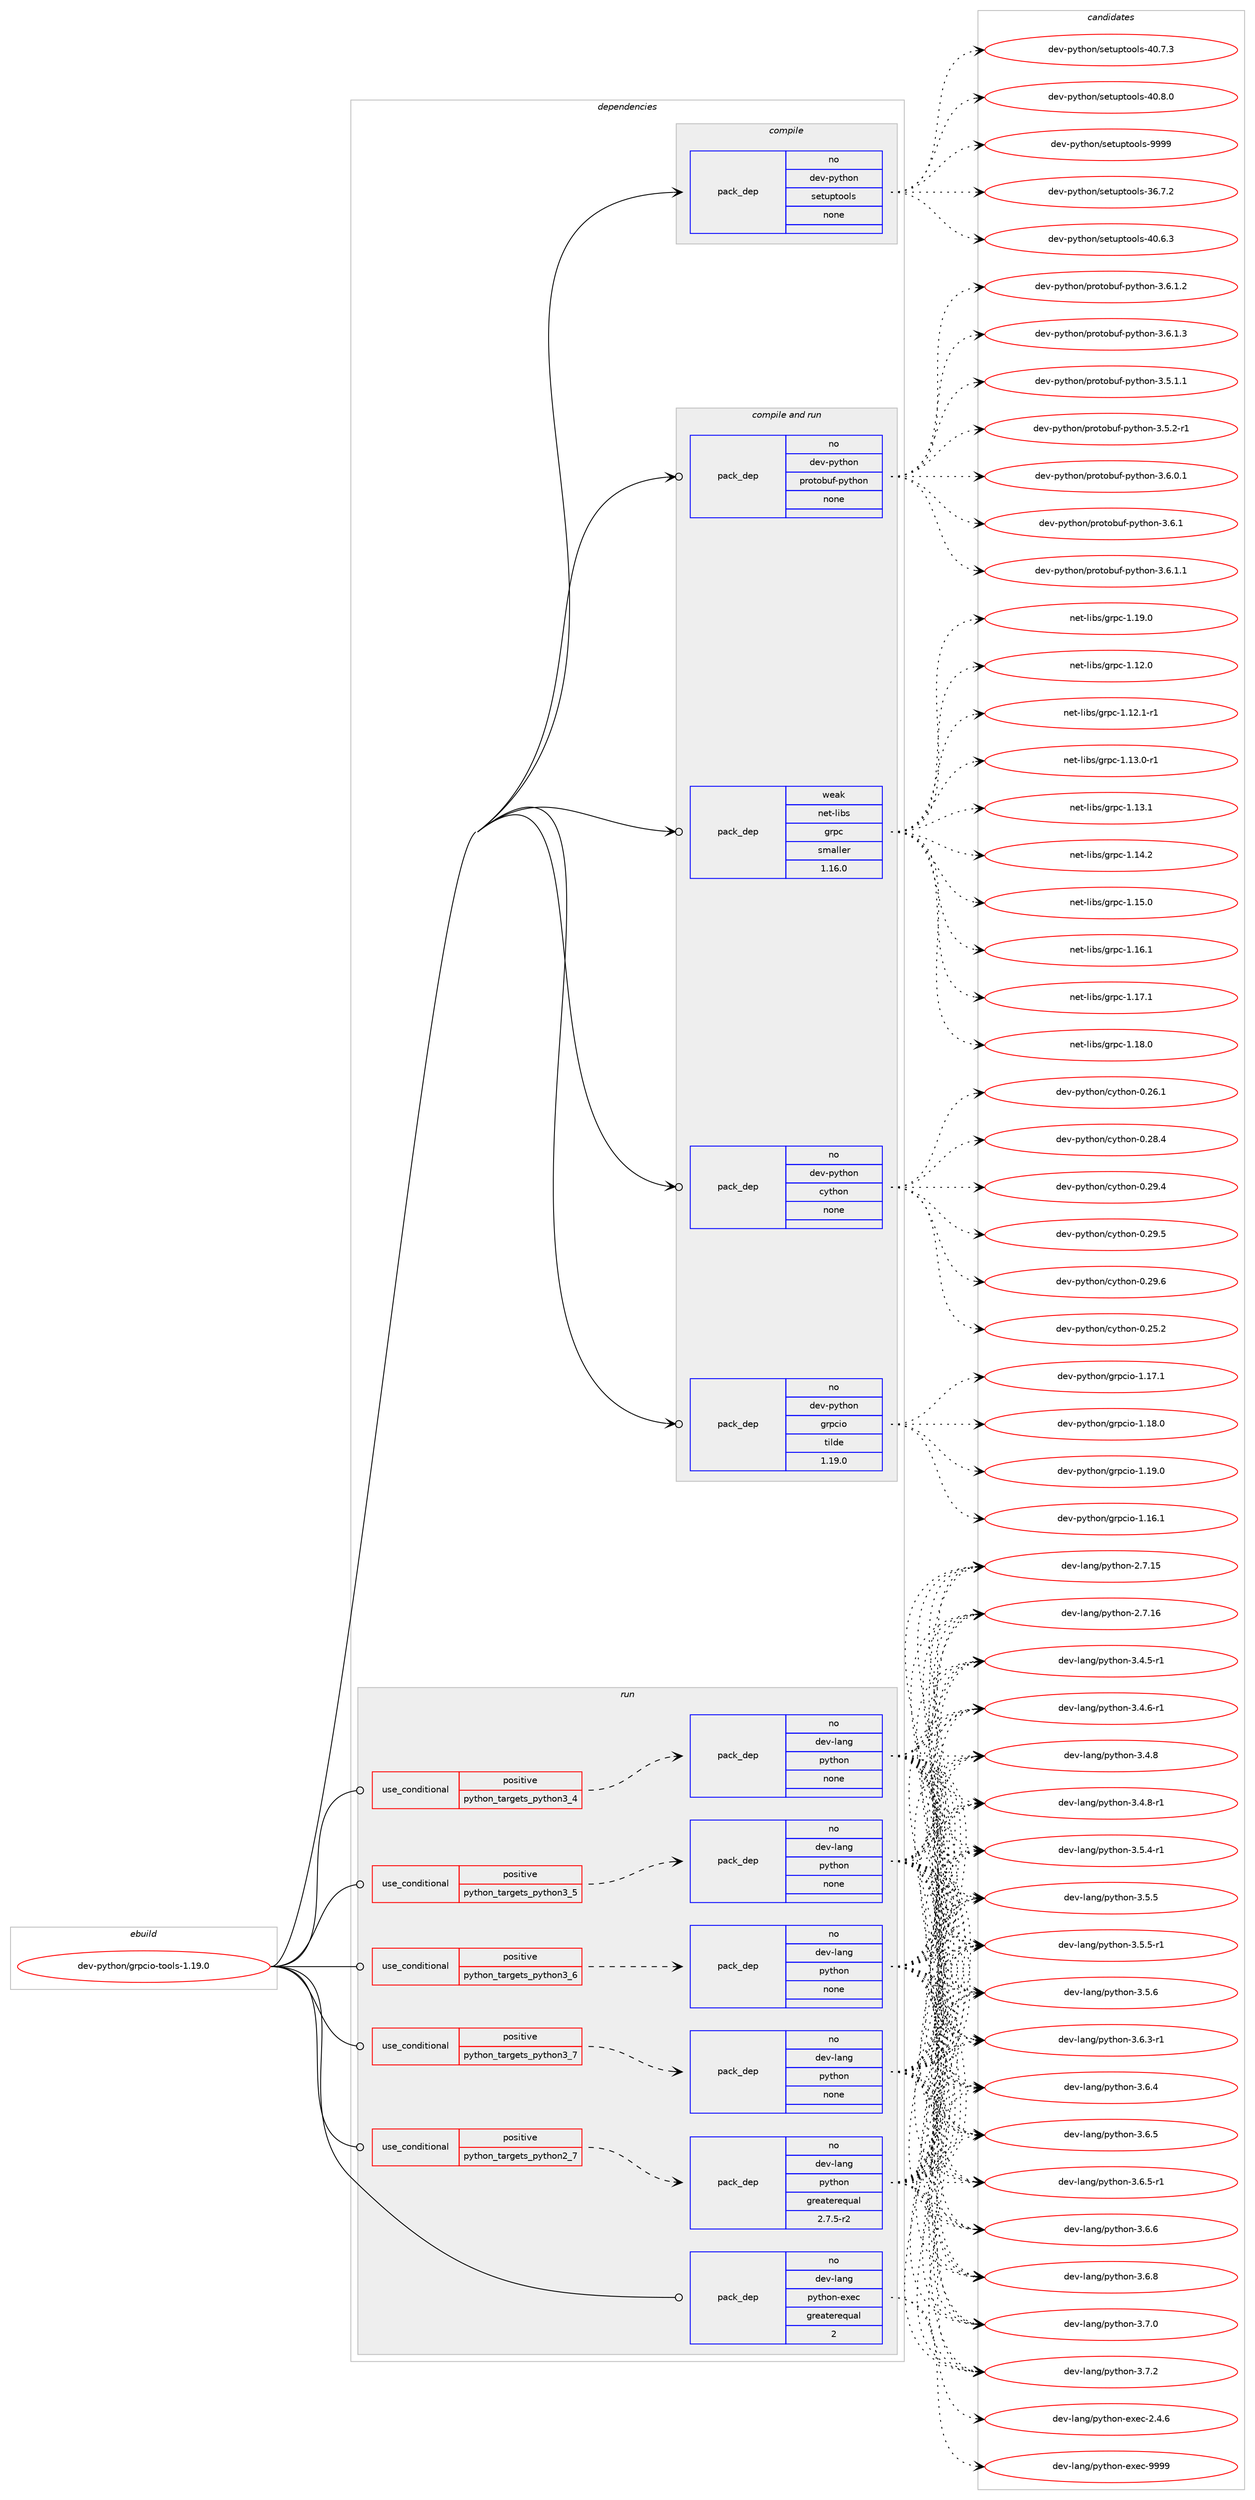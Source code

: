 digraph prolog {

# *************
# Graph options
# *************

newrank=true;
concentrate=true;
compound=true;
graph [rankdir=LR,fontname=Helvetica,fontsize=10,ranksep=1.5];#, ranksep=2.5, nodesep=0.2];
edge  [arrowhead=vee];
node  [fontname=Helvetica,fontsize=10];

# **********
# The ebuild
# **********

subgraph cluster_leftcol {
color=gray;
rank=same;
label=<<i>ebuild</i>>;
id [label="dev-python/grpcio-tools-1.19.0", color=red, width=4, href="../dev-python/grpcio-tools-1.19.0.svg"];
}

# ****************
# The dependencies
# ****************

subgraph cluster_midcol {
color=gray;
label=<<i>dependencies</i>>;
subgraph cluster_compile {
fillcolor="#eeeeee";
style=filled;
label=<<i>compile</i>>;
subgraph pack1013698 {
dependency1412176 [label=<<TABLE BORDER="0" CELLBORDER="1" CELLSPACING="0" CELLPADDING="4" WIDTH="220"><TR><TD ROWSPAN="6" CELLPADDING="30">pack_dep</TD></TR><TR><TD WIDTH="110">no</TD></TR><TR><TD>dev-python</TD></TR><TR><TD>setuptools</TD></TR><TR><TD>none</TD></TR><TR><TD></TD></TR></TABLE>>, shape=none, color=blue];
}
id:e -> dependency1412176:w [weight=20,style="solid",arrowhead="vee"];
}
subgraph cluster_compileandrun {
fillcolor="#eeeeee";
style=filled;
label=<<i>compile and run</i>>;
subgraph pack1013699 {
dependency1412177 [label=<<TABLE BORDER="0" CELLBORDER="1" CELLSPACING="0" CELLPADDING="4" WIDTH="220"><TR><TD ROWSPAN="6" CELLPADDING="30">pack_dep</TD></TR><TR><TD WIDTH="110">no</TD></TR><TR><TD>dev-python</TD></TR><TR><TD>cython</TD></TR><TR><TD>none</TD></TR><TR><TD></TD></TR></TABLE>>, shape=none, color=blue];
}
id:e -> dependency1412177:w [weight=20,style="solid",arrowhead="odotvee"];
subgraph pack1013700 {
dependency1412178 [label=<<TABLE BORDER="0" CELLBORDER="1" CELLSPACING="0" CELLPADDING="4" WIDTH="220"><TR><TD ROWSPAN="6" CELLPADDING="30">pack_dep</TD></TR><TR><TD WIDTH="110">no</TD></TR><TR><TD>dev-python</TD></TR><TR><TD>grpcio</TD></TR><TR><TD>tilde</TD></TR><TR><TD>1.19.0</TD></TR></TABLE>>, shape=none, color=blue];
}
id:e -> dependency1412178:w [weight=20,style="solid",arrowhead="odotvee"];
subgraph pack1013701 {
dependency1412179 [label=<<TABLE BORDER="0" CELLBORDER="1" CELLSPACING="0" CELLPADDING="4" WIDTH="220"><TR><TD ROWSPAN="6" CELLPADDING="30">pack_dep</TD></TR><TR><TD WIDTH="110">no</TD></TR><TR><TD>dev-python</TD></TR><TR><TD>protobuf-python</TD></TR><TR><TD>none</TD></TR><TR><TD></TD></TR></TABLE>>, shape=none, color=blue];
}
id:e -> dependency1412179:w [weight=20,style="solid",arrowhead="odotvee"];
subgraph pack1013702 {
dependency1412180 [label=<<TABLE BORDER="0" CELLBORDER="1" CELLSPACING="0" CELLPADDING="4" WIDTH="220"><TR><TD ROWSPAN="6" CELLPADDING="30">pack_dep</TD></TR><TR><TD WIDTH="110">weak</TD></TR><TR><TD>net-libs</TD></TR><TR><TD>grpc</TD></TR><TR><TD>smaller</TD></TR><TR><TD>1.16.0</TD></TR></TABLE>>, shape=none, color=blue];
}
id:e -> dependency1412180:w [weight=20,style="solid",arrowhead="odotvee"];
}
subgraph cluster_run {
fillcolor="#eeeeee";
style=filled;
label=<<i>run</i>>;
subgraph cond375211 {
dependency1412181 [label=<<TABLE BORDER="0" CELLBORDER="1" CELLSPACING="0" CELLPADDING="4"><TR><TD ROWSPAN="3" CELLPADDING="10">use_conditional</TD></TR><TR><TD>positive</TD></TR><TR><TD>python_targets_python2_7</TD></TR></TABLE>>, shape=none, color=red];
subgraph pack1013703 {
dependency1412182 [label=<<TABLE BORDER="0" CELLBORDER="1" CELLSPACING="0" CELLPADDING="4" WIDTH="220"><TR><TD ROWSPAN="6" CELLPADDING="30">pack_dep</TD></TR><TR><TD WIDTH="110">no</TD></TR><TR><TD>dev-lang</TD></TR><TR><TD>python</TD></TR><TR><TD>greaterequal</TD></TR><TR><TD>2.7.5-r2</TD></TR></TABLE>>, shape=none, color=blue];
}
dependency1412181:e -> dependency1412182:w [weight=20,style="dashed",arrowhead="vee"];
}
id:e -> dependency1412181:w [weight=20,style="solid",arrowhead="odot"];
subgraph cond375212 {
dependency1412183 [label=<<TABLE BORDER="0" CELLBORDER="1" CELLSPACING="0" CELLPADDING="4"><TR><TD ROWSPAN="3" CELLPADDING="10">use_conditional</TD></TR><TR><TD>positive</TD></TR><TR><TD>python_targets_python3_4</TD></TR></TABLE>>, shape=none, color=red];
subgraph pack1013704 {
dependency1412184 [label=<<TABLE BORDER="0" CELLBORDER="1" CELLSPACING="0" CELLPADDING="4" WIDTH="220"><TR><TD ROWSPAN="6" CELLPADDING="30">pack_dep</TD></TR><TR><TD WIDTH="110">no</TD></TR><TR><TD>dev-lang</TD></TR><TR><TD>python</TD></TR><TR><TD>none</TD></TR><TR><TD></TD></TR></TABLE>>, shape=none, color=blue];
}
dependency1412183:e -> dependency1412184:w [weight=20,style="dashed",arrowhead="vee"];
}
id:e -> dependency1412183:w [weight=20,style="solid",arrowhead="odot"];
subgraph cond375213 {
dependency1412185 [label=<<TABLE BORDER="0" CELLBORDER="1" CELLSPACING="0" CELLPADDING="4"><TR><TD ROWSPAN="3" CELLPADDING="10">use_conditional</TD></TR><TR><TD>positive</TD></TR><TR><TD>python_targets_python3_5</TD></TR></TABLE>>, shape=none, color=red];
subgraph pack1013705 {
dependency1412186 [label=<<TABLE BORDER="0" CELLBORDER="1" CELLSPACING="0" CELLPADDING="4" WIDTH="220"><TR><TD ROWSPAN="6" CELLPADDING="30">pack_dep</TD></TR><TR><TD WIDTH="110">no</TD></TR><TR><TD>dev-lang</TD></TR><TR><TD>python</TD></TR><TR><TD>none</TD></TR><TR><TD></TD></TR></TABLE>>, shape=none, color=blue];
}
dependency1412185:e -> dependency1412186:w [weight=20,style="dashed",arrowhead="vee"];
}
id:e -> dependency1412185:w [weight=20,style="solid",arrowhead="odot"];
subgraph cond375214 {
dependency1412187 [label=<<TABLE BORDER="0" CELLBORDER="1" CELLSPACING="0" CELLPADDING="4"><TR><TD ROWSPAN="3" CELLPADDING="10">use_conditional</TD></TR><TR><TD>positive</TD></TR><TR><TD>python_targets_python3_6</TD></TR></TABLE>>, shape=none, color=red];
subgraph pack1013706 {
dependency1412188 [label=<<TABLE BORDER="0" CELLBORDER="1" CELLSPACING="0" CELLPADDING="4" WIDTH="220"><TR><TD ROWSPAN="6" CELLPADDING="30">pack_dep</TD></TR><TR><TD WIDTH="110">no</TD></TR><TR><TD>dev-lang</TD></TR><TR><TD>python</TD></TR><TR><TD>none</TD></TR><TR><TD></TD></TR></TABLE>>, shape=none, color=blue];
}
dependency1412187:e -> dependency1412188:w [weight=20,style="dashed",arrowhead="vee"];
}
id:e -> dependency1412187:w [weight=20,style="solid",arrowhead="odot"];
subgraph cond375215 {
dependency1412189 [label=<<TABLE BORDER="0" CELLBORDER="1" CELLSPACING="0" CELLPADDING="4"><TR><TD ROWSPAN="3" CELLPADDING="10">use_conditional</TD></TR><TR><TD>positive</TD></TR><TR><TD>python_targets_python3_7</TD></TR></TABLE>>, shape=none, color=red];
subgraph pack1013707 {
dependency1412190 [label=<<TABLE BORDER="0" CELLBORDER="1" CELLSPACING="0" CELLPADDING="4" WIDTH="220"><TR><TD ROWSPAN="6" CELLPADDING="30">pack_dep</TD></TR><TR><TD WIDTH="110">no</TD></TR><TR><TD>dev-lang</TD></TR><TR><TD>python</TD></TR><TR><TD>none</TD></TR><TR><TD></TD></TR></TABLE>>, shape=none, color=blue];
}
dependency1412189:e -> dependency1412190:w [weight=20,style="dashed",arrowhead="vee"];
}
id:e -> dependency1412189:w [weight=20,style="solid",arrowhead="odot"];
subgraph pack1013708 {
dependency1412191 [label=<<TABLE BORDER="0" CELLBORDER="1" CELLSPACING="0" CELLPADDING="4" WIDTH="220"><TR><TD ROWSPAN="6" CELLPADDING="30">pack_dep</TD></TR><TR><TD WIDTH="110">no</TD></TR><TR><TD>dev-lang</TD></TR><TR><TD>python-exec</TD></TR><TR><TD>greaterequal</TD></TR><TR><TD>2</TD></TR></TABLE>>, shape=none, color=blue];
}
id:e -> dependency1412191:w [weight=20,style="solid",arrowhead="odot"];
}
}

# **************
# The candidates
# **************

subgraph cluster_choices {
rank=same;
color=gray;
label=<<i>candidates</i>>;

subgraph choice1013698 {
color=black;
nodesep=1;
choice100101118451121211161041111104711510111611711211611111110811545515446554650 [label="dev-python/setuptools-36.7.2", color=red, width=4,href="../dev-python/setuptools-36.7.2.svg"];
choice100101118451121211161041111104711510111611711211611111110811545524846544651 [label="dev-python/setuptools-40.6.3", color=red, width=4,href="../dev-python/setuptools-40.6.3.svg"];
choice100101118451121211161041111104711510111611711211611111110811545524846554651 [label="dev-python/setuptools-40.7.3", color=red, width=4,href="../dev-python/setuptools-40.7.3.svg"];
choice100101118451121211161041111104711510111611711211611111110811545524846564648 [label="dev-python/setuptools-40.8.0", color=red, width=4,href="../dev-python/setuptools-40.8.0.svg"];
choice10010111845112121116104111110471151011161171121161111111081154557575757 [label="dev-python/setuptools-9999", color=red, width=4,href="../dev-python/setuptools-9999.svg"];
dependency1412176:e -> choice100101118451121211161041111104711510111611711211611111110811545515446554650:w [style=dotted,weight="100"];
dependency1412176:e -> choice100101118451121211161041111104711510111611711211611111110811545524846544651:w [style=dotted,weight="100"];
dependency1412176:e -> choice100101118451121211161041111104711510111611711211611111110811545524846554651:w [style=dotted,weight="100"];
dependency1412176:e -> choice100101118451121211161041111104711510111611711211611111110811545524846564648:w [style=dotted,weight="100"];
dependency1412176:e -> choice10010111845112121116104111110471151011161171121161111111081154557575757:w [style=dotted,weight="100"];
}
subgraph choice1013699 {
color=black;
nodesep=1;
choice10010111845112121116104111110479912111610411111045484650534650 [label="dev-python/cython-0.25.2", color=red, width=4,href="../dev-python/cython-0.25.2.svg"];
choice10010111845112121116104111110479912111610411111045484650544649 [label="dev-python/cython-0.26.1", color=red, width=4,href="../dev-python/cython-0.26.1.svg"];
choice10010111845112121116104111110479912111610411111045484650564652 [label="dev-python/cython-0.28.4", color=red, width=4,href="../dev-python/cython-0.28.4.svg"];
choice10010111845112121116104111110479912111610411111045484650574652 [label="dev-python/cython-0.29.4", color=red, width=4,href="../dev-python/cython-0.29.4.svg"];
choice10010111845112121116104111110479912111610411111045484650574653 [label="dev-python/cython-0.29.5", color=red, width=4,href="../dev-python/cython-0.29.5.svg"];
choice10010111845112121116104111110479912111610411111045484650574654 [label="dev-python/cython-0.29.6", color=red, width=4,href="../dev-python/cython-0.29.6.svg"];
dependency1412177:e -> choice10010111845112121116104111110479912111610411111045484650534650:w [style=dotted,weight="100"];
dependency1412177:e -> choice10010111845112121116104111110479912111610411111045484650544649:w [style=dotted,weight="100"];
dependency1412177:e -> choice10010111845112121116104111110479912111610411111045484650564652:w [style=dotted,weight="100"];
dependency1412177:e -> choice10010111845112121116104111110479912111610411111045484650574652:w [style=dotted,weight="100"];
dependency1412177:e -> choice10010111845112121116104111110479912111610411111045484650574653:w [style=dotted,weight="100"];
dependency1412177:e -> choice10010111845112121116104111110479912111610411111045484650574654:w [style=dotted,weight="100"];
}
subgraph choice1013700 {
color=black;
nodesep=1;
choice10010111845112121116104111110471031141129910511145494649544649 [label="dev-python/grpcio-1.16.1", color=red, width=4,href="../dev-python/grpcio-1.16.1.svg"];
choice10010111845112121116104111110471031141129910511145494649554649 [label="dev-python/grpcio-1.17.1", color=red, width=4,href="../dev-python/grpcio-1.17.1.svg"];
choice10010111845112121116104111110471031141129910511145494649564648 [label="dev-python/grpcio-1.18.0", color=red, width=4,href="../dev-python/grpcio-1.18.0.svg"];
choice10010111845112121116104111110471031141129910511145494649574648 [label="dev-python/grpcio-1.19.0", color=red, width=4,href="../dev-python/grpcio-1.19.0.svg"];
dependency1412178:e -> choice10010111845112121116104111110471031141129910511145494649544649:w [style=dotted,weight="100"];
dependency1412178:e -> choice10010111845112121116104111110471031141129910511145494649554649:w [style=dotted,weight="100"];
dependency1412178:e -> choice10010111845112121116104111110471031141129910511145494649564648:w [style=dotted,weight="100"];
dependency1412178:e -> choice10010111845112121116104111110471031141129910511145494649574648:w [style=dotted,weight="100"];
}
subgraph choice1013701 {
color=black;
nodesep=1;
choice100101118451121211161041111104711211411111611198117102451121211161041111104551465346494649 [label="dev-python/protobuf-python-3.5.1.1", color=red, width=4,href="../dev-python/protobuf-python-3.5.1.1.svg"];
choice100101118451121211161041111104711211411111611198117102451121211161041111104551465346504511449 [label="dev-python/protobuf-python-3.5.2-r1", color=red, width=4,href="../dev-python/protobuf-python-3.5.2-r1.svg"];
choice100101118451121211161041111104711211411111611198117102451121211161041111104551465446484649 [label="dev-python/protobuf-python-3.6.0.1", color=red, width=4,href="../dev-python/protobuf-python-3.6.0.1.svg"];
choice10010111845112121116104111110471121141111161119811710245112121116104111110455146544649 [label="dev-python/protobuf-python-3.6.1", color=red, width=4,href="../dev-python/protobuf-python-3.6.1.svg"];
choice100101118451121211161041111104711211411111611198117102451121211161041111104551465446494649 [label="dev-python/protobuf-python-3.6.1.1", color=red, width=4,href="../dev-python/protobuf-python-3.6.1.1.svg"];
choice100101118451121211161041111104711211411111611198117102451121211161041111104551465446494650 [label="dev-python/protobuf-python-3.6.1.2", color=red, width=4,href="../dev-python/protobuf-python-3.6.1.2.svg"];
choice100101118451121211161041111104711211411111611198117102451121211161041111104551465446494651 [label="dev-python/protobuf-python-3.6.1.3", color=red, width=4,href="../dev-python/protobuf-python-3.6.1.3.svg"];
dependency1412179:e -> choice100101118451121211161041111104711211411111611198117102451121211161041111104551465346494649:w [style=dotted,weight="100"];
dependency1412179:e -> choice100101118451121211161041111104711211411111611198117102451121211161041111104551465346504511449:w [style=dotted,weight="100"];
dependency1412179:e -> choice100101118451121211161041111104711211411111611198117102451121211161041111104551465446484649:w [style=dotted,weight="100"];
dependency1412179:e -> choice10010111845112121116104111110471121141111161119811710245112121116104111110455146544649:w [style=dotted,weight="100"];
dependency1412179:e -> choice100101118451121211161041111104711211411111611198117102451121211161041111104551465446494649:w [style=dotted,weight="100"];
dependency1412179:e -> choice100101118451121211161041111104711211411111611198117102451121211161041111104551465446494650:w [style=dotted,weight="100"];
dependency1412179:e -> choice100101118451121211161041111104711211411111611198117102451121211161041111104551465446494651:w [style=dotted,weight="100"];
}
subgraph choice1013702 {
color=black;
nodesep=1;
choice1101011164510810598115471031141129945494649504648 [label="net-libs/grpc-1.12.0", color=red, width=4,href="../net-libs/grpc-1.12.0.svg"];
choice11010111645108105981154710311411299454946495046494511449 [label="net-libs/grpc-1.12.1-r1", color=red, width=4,href="../net-libs/grpc-1.12.1-r1.svg"];
choice11010111645108105981154710311411299454946495146484511449 [label="net-libs/grpc-1.13.0-r1", color=red, width=4,href="../net-libs/grpc-1.13.0-r1.svg"];
choice1101011164510810598115471031141129945494649514649 [label="net-libs/grpc-1.13.1", color=red, width=4,href="../net-libs/grpc-1.13.1.svg"];
choice1101011164510810598115471031141129945494649524650 [label="net-libs/grpc-1.14.2", color=red, width=4,href="../net-libs/grpc-1.14.2.svg"];
choice1101011164510810598115471031141129945494649534648 [label="net-libs/grpc-1.15.0", color=red, width=4,href="../net-libs/grpc-1.15.0.svg"];
choice1101011164510810598115471031141129945494649544649 [label="net-libs/grpc-1.16.1", color=red, width=4,href="../net-libs/grpc-1.16.1.svg"];
choice1101011164510810598115471031141129945494649554649 [label="net-libs/grpc-1.17.1", color=red, width=4,href="../net-libs/grpc-1.17.1.svg"];
choice1101011164510810598115471031141129945494649564648 [label="net-libs/grpc-1.18.0", color=red, width=4,href="../net-libs/grpc-1.18.0.svg"];
choice1101011164510810598115471031141129945494649574648 [label="net-libs/grpc-1.19.0", color=red, width=4,href="../net-libs/grpc-1.19.0.svg"];
dependency1412180:e -> choice1101011164510810598115471031141129945494649504648:w [style=dotted,weight="100"];
dependency1412180:e -> choice11010111645108105981154710311411299454946495046494511449:w [style=dotted,weight="100"];
dependency1412180:e -> choice11010111645108105981154710311411299454946495146484511449:w [style=dotted,weight="100"];
dependency1412180:e -> choice1101011164510810598115471031141129945494649514649:w [style=dotted,weight="100"];
dependency1412180:e -> choice1101011164510810598115471031141129945494649524650:w [style=dotted,weight="100"];
dependency1412180:e -> choice1101011164510810598115471031141129945494649534648:w [style=dotted,weight="100"];
dependency1412180:e -> choice1101011164510810598115471031141129945494649544649:w [style=dotted,weight="100"];
dependency1412180:e -> choice1101011164510810598115471031141129945494649554649:w [style=dotted,weight="100"];
dependency1412180:e -> choice1101011164510810598115471031141129945494649564648:w [style=dotted,weight="100"];
dependency1412180:e -> choice1101011164510810598115471031141129945494649574648:w [style=dotted,weight="100"];
}
subgraph choice1013703 {
color=black;
nodesep=1;
choice10010111845108971101034711212111610411111045504655464953 [label="dev-lang/python-2.7.15", color=red, width=4,href="../dev-lang/python-2.7.15.svg"];
choice10010111845108971101034711212111610411111045504655464954 [label="dev-lang/python-2.7.16", color=red, width=4,href="../dev-lang/python-2.7.16.svg"];
choice1001011184510897110103471121211161041111104551465246534511449 [label="dev-lang/python-3.4.5-r1", color=red, width=4,href="../dev-lang/python-3.4.5-r1.svg"];
choice1001011184510897110103471121211161041111104551465246544511449 [label="dev-lang/python-3.4.6-r1", color=red, width=4,href="../dev-lang/python-3.4.6-r1.svg"];
choice100101118451089711010347112121116104111110455146524656 [label="dev-lang/python-3.4.8", color=red, width=4,href="../dev-lang/python-3.4.8.svg"];
choice1001011184510897110103471121211161041111104551465246564511449 [label="dev-lang/python-3.4.8-r1", color=red, width=4,href="../dev-lang/python-3.4.8-r1.svg"];
choice1001011184510897110103471121211161041111104551465346524511449 [label="dev-lang/python-3.5.4-r1", color=red, width=4,href="../dev-lang/python-3.5.4-r1.svg"];
choice100101118451089711010347112121116104111110455146534653 [label="dev-lang/python-3.5.5", color=red, width=4,href="../dev-lang/python-3.5.5.svg"];
choice1001011184510897110103471121211161041111104551465346534511449 [label="dev-lang/python-3.5.5-r1", color=red, width=4,href="../dev-lang/python-3.5.5-r1.svg"];
choice100101118451089711010347112121116104111110455146534654 [label="dev-lang/python-3.5.6", color=red, width=4,href="../dev-lang/python-3.5.6.svg"];
choice1001011184510897110103471121211161041111104551465446514511449 [label="dev-lang/python-3.6.3-r1", color=red, width=4,href="../dev-lang/python-3.6.3-r1.svg"];
choice100101118451089711010347112121116104111110455146544652 [label="dev-lang/python-3.6.4", color=red, width=4,href="../dev-lang/python-3.6.4.svg"];
choice100101118451089711010347112121116104111110455146544653 [label="dev-lang/python-3.6.5", color=red, width=4,href="../dev-lang/python-3.6.5.svg"];
choice1001011184510897110103471121211161041111104551465446534511449 [label="dev-lang/python-3.6.5-r1", color=red, width=4,href="../dev-lang/python-3.6.5-r1.svg"];
choice100101118451089711010347112121116104111110455146544654 [label="dev-lang/python-3.6.6", color=red, width=4,href="../dev-lang/python-3.6.6.svg"];
choice100101118451089711010347112121116104111110455146544656 [label="dev-lang/python-3.6.8", color=red, width=4,href="../dev-lang/python-3.6.8.svg"];
choice100101118451089711010347112121116104111110455146554648 [label="dev-lang/python-3.7.0", color=red, width=4,href="../dev-lang/python-3.7.0.svg"];
choice100101118451089711010347112121116104111110455146554650 [label="dev-lang/python-3.7.2", color=red, width=4,href="../dev-lang/python-3.7.2.svg"];
dependency1412182:e -> choice10010111845108971101034711212111610411111045504655464953:w [style=dotted,weight="100"];
dependency1412182:e -> choice10010111845108971101034711212111610411111045504655464954:w [style=dotted,weight="100"];
dependency1412182:e -> choice1001011184510897110103471121211161041111104551465246534511449:w [style=dotted,weight="100"];
dependency1412182:e -> choice1001011184510897110103471121211161041111104551465246544511449:w [style=dotted,weight="100"];
dependency1412182:e -> choice100101118451089711010347112121116104111110455146524656:w [style=dotted,weight="100"];
dependency1412182:e -> choice1001011184510897110103471121211161041111104551465246564511449:w [style=dotted,weight="100"];
dependency1412182:e -> choice1001011184510897110103471121211161041111104551465346524511449:w [style=dotted,weight="100"];
dependency1412182:e -> choice100101118451089711010347112121116104111110455146534653:w [style=dotted,weight="100"];
dependency1412182:e -> choice1001011184510897110103471121211161041111104551465346534511449:w [style=dotted,weight="100"];
dependency1412182:e -> choice100101118451089711010347112121116104111110455146534654:w [style=dotted,weight="100"];
dependency1412182:e -> choice1001011184510897110103471121211161041111104551465446514511449:w [style=dotted,weight="100"];
dependency1412182:e -> choice100101118451089711010347112121116104111110455146544652:w [style=dotted,weight="100"];
dependency1412182:e -> choice100101118451089711010347112121116104111110455146544653:w [style=dotted,weight="100"];
dependency1412182:e -> choice1001011184510897110103471121211161041111104551465446534511449:w [style=dotted,weight="100"];
dependency1412182:e -> choice100101118451089711010347112121116104111110455146544654:w [style=dotted,weight="100"];
dependency1412182:e -> choice100101118451089711010347112121116104111110455146544656:w [style=dotted,weight="100"];
dependency1412182:e -> choice100101118451089711010347112121116104111110455146554648:w [style=dotted,weight="100"];
dependency1412182:e -> choice100101118451089711010347112121116104111110455146554650:w [style=dotted,weight="100"];
}
subgraph choice1013704 {
color=black;
nodesep=1;
choice10010111845108971101034711212111610411111045504655464953 [label="dev-lang/python-2.7.15", color=red, width=4,href="../dev-lang/python-2.7.15.svg"];
choice10010111845108971101034711212111610411111045504655464954 [label="dev-lang/python-2.7.16", color=red, width=4,href="../dev-lang/python-2.7.16.svg"];
choice1001011184510897110103471121211161041111104551465246534511449 [label="dev-lang/python-3.4.5-r1", color=red, width=4,href="../dev-lang/python-3.4.5-r1.svg"];
choice1001011184510897110103471121211161041111104551465246544511449 [label="dev-lang/python-3.4.6-r1", color=red, width=4,href="../dev-lang/python-3.4.6-r1.svg"];
choice100101118451089711010347112121116104111110455146524656 [label="dev-lang/python-3.4.8", color=red, width=4,href="../dev-lang/python-3.4.8.svg"];
choice1001011184510897110103471121211161041111104551465246564511449 [label="dev-lang/python-3.4.8-r1", color=red, width=4,href="../dev-lang/python-3.4.8-r1.svg"];
choice1001011184510897110103471121211161041111104551465346524511449 [label="dev-lang/python-3.5.4-r1", color=red, width=4,href="../dev-lang/python-3.5.4-r1.svg"];
choice100101118451089711010347112121116104111110455146534653 [label="dev-lang/python-3.5.5", color=red, width=4,href="../dev-lang/python-3.5.5.svg"];
choice1001011184510897110103471121211161041111104551465346534511449 [label="dev-lang/python-3.5.5-r1", color=red, width=4,href="../dev-lang/python-3.5.5-r1.svg"];
choice100101118451089711010347112121116104111110455146534654 [label="dev-lang/python-3.5.6", color=red, width=4,href="../dev-lang/python-3.5.6.svg"];
choice1001011184510897110103471121211161041111104551465446514511449 [label="dev-lang/python-3.6.3-r1", color=red, width=4,href="../dev-lang/python-3.6.3-r1.svg"];
choice100101118451089711010347112121116104111110455146544652 [label="dev-lang/python-3.6.4", color=red, width=4,href="../dev-lang/python-3.6.4.svg"];
choice100101118451089711010347112121116104111110455146544653 [label="dev-lang/python-3.6.5", color=red, width=4,href="../dev-lang/python-3.6.5.svg"];
choice1001011184510897110103471121211161041111104551465446534511449 [label="dev-lang/python-3.6.5-r1", color=red, width=4,href="../dev-lang/python-3.6.5-r1.svg"];
choice100101118451089711010347112121116104111110455146544654 [label="dev-lang/python-3.6.6", color=red, width=4,href="../dev-lang/python-3.6.6.svg"];
choice100101118451089711010347112121116104111110455146544656 [label="dev-lang/python-3.6.8", color=red, width=4,href="../dev-lang/python-3.6.8.svg"];
choice100101118451089711010347112121116104111110455146554648 [label="dev-lang/python-3.7.0", color=red, width=4,href="../dev-lang/python-3.7.0.svg"];
choice100101118451089711010347112121116104111110455146554650 [label="dev-lang/python-3.7.2", color=red, width=4,href="../dev-lang/python-3.7.2.svg"];
dependency1412184:e -> choice10010111845108971101034711212111610411111045504655464953:w [style=dotted,weight="100"];
dependency1412184:e -> choice10010111845108971101034711212111610411111045504655464954:w [style=dotted,weight="100"];
dependency1412184:e -> choice1001011184510897110103471121211161041111104551465246534511449:w [style=dotted,weight="100"];
dependency1412184:e -> choice1001011184510897110103471121211161041111104551465246544511449:w [style=dotted,weight="100"];
dependency1412184:e -> choice100101118451089711010347112121116104111110455146524656:w [style=dotted,weight="100"];
dependency1412184:e -> choice1001011184510897110103471121211161041111104551465246564511449:w [style=dotted,weight="100"];
dependency1412184:e -> choice1001011184510897110103471121211161041111104551465346524511449:w [style=dotted,weight="100"];
dependency1412184:e -> choice100101118451089711010347112121116104111110455146534653:w [style=dotted,weight="100"];
dependency1412184:e -> choice1001011184510897110103471121211161041111104551465346534511449:w [style=dotted,weight="100"];
dependency1412184:e -> choice100101118451089711010347112121116104111110455146534654:w [style=dotted,weight="100"];
dependency1412184:e -> choice1001011184510897110103471121211161041111104551465446514511449:w [style=dotted,weight="100"];
dependency1412184:e -> choice100101118451089711010347112121116104111110455146544652:w [style=dotted,weight="100"];
dependency1412184:e -> choice100101118451089711010347112121116104111110455146544653:w [style=dotted,weight="100"];
dependency1412184:e -> choice1001011184510897110103471121211161041111104551465446534511449:w [style=dotted,weight="100"];
dependency1412184:e -> choice100101118451089711010347112121116104111110455146544654:w [style=dotted,weight="100"];
dependency1412184:e -> choice100101118451089711010347112121116104111110455146544656:w [style=dotted,weight="100"];
dependency1412184:e -> choice100101118451089711010347112121116104111110455146554648:w [style=dotted,weight="100"];
dependency1412184:e -> choice100101118451089711010347112121116104111110455146554650:w [style=dotted,weight="100"];
}
subgraph choice1013705 {
color=black;
nodesep=1;
choice10010111845108971101034711212111610411111045504655464953 [label="dev-lang/python-2.7.15", color=red, width=4,href="../dev-lang/python-2.7.15.svg"];
choice10010111845108971101034711212111610411111045504655464954 [label="dev-lang/python-2.7.16", color=red, width=4,href="../dev-lang/python-2.7.16.svg"];
choice1001011184510897110103471121211161041111104551465246534511449 [label="dev-lang/python-3.4.5-r1", color=red, width=4,href="../dev-lang/python-3.4.5-r1.svg"];
choice1001011184510897110103471121211161041111104551465246544511449 [label="dev-lang/python-3.4.6-r1", color=red, width=4,href="../dev-lang/python-3.4.6-r1.svg"];
choice100101118451089711010347112121116104111110455146524656 [label="dev-lang/python-3.4.8", color=red, width=4,href="../dev-lang/python-3.4.8.svg"];
choice1001011184510897110103471121211161041111104551465246564511449 [label="dev-lang/python-3.4.8-r1", color=red, width=4,href="../dev-lang/python-3.4.8-r1.svg"];
choice1001011184510897110103471121211161041111104551465346524511449 [label="dev-lang/python-3.5.4-r1", color=red, width=4,href="../dev-lang/python-3.5.4-r1.svg"];
choice100101118451089711010347112121116104111110455146534653 [label="dev-lang/python-3.5.5", color=red, width=4,href="../dev-lang/python-3.5.5.svg"];
choice1001011184510897110103471121211161041111104551465346534511449 [label="dev-lang/python-3.5.5-r1", color=red, width=4,href="../dev-lang/python-3.5.5-r1.svg"];
choice100101118451089711010347112121116104111110455146534654 [label="dev-lang/python-3.5.6", color=red, width=4,href="../dev-lang/python-3.5.6.svg"];
choice1001011184510897110103471121211161041111104551465446514511449 [label="dev-lang/python-3.6.3-r1", color=red, width=4,href="../dev-lang/python-3.6.3-r1.svg"];
choice100101118451089711010347112121116104111110455146544652 [label="dev-lang/python-3.6.4", color=red, width=4,href="../dev-lang/python-3.6.4.svg"];
choice100101118451089711010347112121116104111110455146544653 [label="dev-lang/python-3.6.5", color=red, width=4,href="../dev-lang/python-3.6.5.svg"];
choice1001011184510897110103471121211161041111104551465446534511449 [label="dev-lang/python-3.6.5-r1", color=red, width=4,href="../dev-lang/python-3.6.5-r1.svg"];
choice100101118451089711010347112121116104111110455146544654 [label="dev-lang/python-3.6.6", color=red, width=4,href="../dev-lang/python-3.6.6.svg"];
choice100101118451089711010347112121116104111110455146544656 [label="dev-lang/python-3.6.8", color=red, width=4,href="../dev-lang/python-3.6.8.svg"];
choice100101118451089711010347112121116104111110455146554648 [label="dev-lang/python-3.7.0", color=red, width=4,href="../dev-lang/python-3.7.0.svg"];
choice100101118451089711010347112121116104111110455146554650 [label="dev-lang/python-3.7.2", color=red, width=4,href="../dev-lang/python-3.7.2.svg"];
dependency1412186:e -> choice10010111845108971101034711212111610411111045504655464953:w [style=dotted,weight="100"];
dependency1412186:e -> choice10010111845108971101034711212111610411111045504655464954:w [style=dotted,weight="100"];
dependency1412186:e -> choice1001011184510897110103471121211161041111104551465246534511449:w [style=dotted,weight="100"];
dependency1412186:e -> choice1001011184510897110103471121211161041111104551465246544511449:w [style=dotted,weight="100"];
dependency1412186:e -> choice100101118451089711010347112121116104111110455146524656:w [style=dotted,weight="100"];
dependency1412186:e -> choice1001011184510897110103471121211161041111104551465246564511449:w [style=dotted,weight="100"];
dependency1412186:e -> choice1001011184510897110103471121211161041111104551465346524511449:w [style=dotted,weight="100"];
dependency1412186:e -> choice100101118451089711010347112121116104111110455146534653:w [style=dotted,weight="100"];
dependency1412186:e -> choice1001011184510897110103471121211161041111104551465346534511449:w [style=dotted,weight="100"];
dependency1412186:e -> choice100101118451089711010347112121116104111110455146534654:w [style=dotted,weight="100"];
dependency1412186:e -> choice1001011184510897110103471121211161041111104551465446514511449:w [style=dotted,weight="100"];
dependency1412186:e -> choice100101118451089711010347112121116104111110455146544652:w [style=dotted,weight="100"];
dependency1412186:e -> choice100101118451089711010347112121116104111110455146544653:w [style=dotted,weight="100"];
dependency1412186:e -> choice1001011184510897110103471121211161041111104551465446534511449:w [style=dotted,weight="100"];
dependency1412186:e -> choice100101118451089711010347112121116104111110455146544654:w [style=dotted,weight="100"];
dependency1412186:e -> choice100101118451089711010347112121116104111110455146544656:w [style=dotted,weight="100"];
dependency1412186:e -> choice100101118451089711010347112121116104111110455146554648:w [style=dotted,weight="100"];
dependency1412186:e -> choice100101118451089711010347112121116104111110455146554650:w [style=dotted,weight="100"];
}
subgraph choice1013706 {
color=black;
nodesep=1;
choice10010111845108971101034711212111610411111045504655464953 [label="dev-lang/python-2.7.15", color=red, width=4,href="../dev-lang/python-2.7.15.svg"];
choice10010111845108971101034711212111610411111045504655464954 [label="dev-lang/python-2.7.16", color=red, width=4,href="../dev-lang/python-2.7.16.svg"];
choice1001011184510897110103471121211161041111104551465246534511449 [label="dev-lang/python-3.4.5-r1", color=red, width=4,href="../dev-lang/python-3.4.5-r1.svg"];
choice1001011184510897110103471121211161041111104551465246544511449 [label="dev-lang/python-3.4.6-r1", color=red, width=4,href="../dev-lang/python-3.4.6-r1.svg"];
choice100101118451089711010347112121116104111110455146524656 [label="dev-lang/python-3.4.8", color=red, width=4,href="../dev-lang/python-3.4.8.svg"];
choice1001011184510897110103471121211161041111104551465246564511449 [label="dev-lang/python-3.4.8-r1", color=red, width=4,href="../dev-lang/python-3.4.8-r1.svg"];
choice1001011184510897110103471121211161041111104551465346524511449 [label="dev-lang/python-3.5.4-r1", color=red, width=4,href="../dev-lang/python-3.5.4-r1.svg"];
choice100101118451089711010347112121116104111110455146534653 [label="dev-lang/python-3.5.5", color=red, width=4,href="../dev-lang/python-3.5.5.svg"];
choice1001011184510897110103471121211161041111104551465346534511449 [label="dev-lang/python-3.5.5-r1", color=red, width=4,href="../dev-lang/python-3.5.5-r1.svg"];
choice100101118451089711010347112121116104111110455146534654 [label="dev-lang/python-3.5.6", color=red, width=4,href="../dev-lang/python-3.5.6.svg"];
choice1001011184510897110103471121211161041111104551465446514511449 [label="dev-lang/python-3.6.3-r1", color=red, width=4,href="../dev-lang/python-3.6.3-r1.svg"];
choice100101118451089711010347112121116104111110455146544652 [label="dev-lang/python-3.6.4", color=red, width=4,href="../dev-lang/python-3.6.4.svg"];
choice100101118451089711010347112121116104111110455146544653 [label="dev-lang/python-3.6.5", color=red, width=4,href="../dev-lang/python-3.6.5.svg"];
choice1001011184510897110103471121211161041111104551465446534511449 [label="dev-lang/python-3.6.5-r1", color=red, width=4,href="../dev-lang/python-3.6.5-r1.svg"];
choice100101118451089711010347112121116104111110455146544654 [label="dev-lang/python-3.6.6", color=red, width=4,href="../dev-lang/python-3.6.6.svg"];
choice100101118451089711010347112121116104111110455146544656 [label="dev-lang/python-3.6.8", color=red, width=4,href="../dev-lang/python-3.6.8.svg"];
choice100101118451089711010347112121116104111110455146554648 [label="dev-lang/python-3.7.0", color=red, width=4,href="../dev-lang/python-3.7.0.svg"];
choice100101118451089711010347112121116104111110455146554650 [label="dev-lang/python-3.7.2", color=red, width=4,href="../dev-lang/python-3.7.2.svg"];
dependency1412188:e -> choice10010111845108971101034711212111610411111045504655464953:w [style=dotted,weight="100"];
dependency1412188:e -> choice10010111845108971101034711212111610411111045504655464954:w [style=dotted,weight="100"];
dependency1412188:e -> choice1001011184510897110103471121211161041111104551465246534511449:w [style=dotted,weight="100"];
dependency1412188:e -> choice1001011184510897110103471121211161041111104551465246544511449:w [style=dotted,weight="100"];
dependency1412188:e -> choice100101118451089711010347112121116104111110455146524656:w [style=dotted,weight="100"];
dependency1412188:e -> choice1001011184510897110103471121211161041111104551465246564511449:w [style=dotted,weight="100"];
dependency1412188:e -> choice1001011184510897110103471121211161041111104551465346524511449:w [style=dotted,weight="100"];
dependency1412188:e -> choice100101118451089711010347112121116104111110455146534653:w [style=dotted,weight="100"];
dependency1412188:e -> choice1001011184510897110103471121211161041111104551465346534511449:w [style=dotted,weight="100"];
dependency1412188:e -> choice100101118451089711010347112121116104111110455146534654:w [style=dotted,weight="100"];
dependency1412188:e -> choice1001011184510897110103471121211161041111104551465446514511449:w [style=dotted,weight="100"];
dependency1412188:e -> choice100101118451089711010347112121116104111110455146544652:w [style=dotted,weight="100"];
dependency1412188:e -> choice100101118451089711010347112121116104111110455146544653:w [style=dotted,weight="100"];
dependency1412188:e -> choice1001011184510897110103471121211161041111104551465446534511449:w [style=dotted,weight="100"];
dependency1412188:e -> choice100101118451089711010347112121116104111110455146544654:w [style=dotted,weight="100"];
dependency1412188:e -> choice100101118451089711010347112121116104111110455146544656:w [style=dotted,weight="100"];
dependency1412188:e -> choice100101118451089711010347112121116104111110455146554648:w [style=dotted,weight="100"];
dependency1412188:e -> choice100101118451089711010347112121116104111110455146554650:w [style=dotted,weight="100"];
}
subgraph choice1013707 {
color=black;
nodesep=1;
choice10010111845108971101034711212111610411111045504655464953 [label="dev-lang/python-2.7.15", color=red, width=4,href="../dev-lang/python-2.7.15.svg"];
choice10010111845108971101034711212111610411111045504655464954 [label="dev-lang/python-2.7.16", color=red, width=4,href="../dev-lang/python-2.7.16.svg"];
choice1001011184510897110103471121211161041111104551465246534511449 [label="dev-lang/python-3.4.5-r1", color=red, width=4,href="../dev-lang/python-3.4.5-r1.svg"];
choice1001011184510897110103471121211161041111104551465246544511449 [label="dev-lang/python-3.4.6-r1", color=red, width=4,href="../dev-lang/python-3.4.6-r1.svg"];
choice100101118451089711010347112121116104111110455146524656 [label="dev-lang/python-3.4.8", color=red, width=4,href="../dev-lang/python-3.4.8.svg"];
choice1001011184510897110103471121211161041111104551465246564511449 [label="dev-lang/python-3.4.8-r1", color=red, width=4,href="../dev-lang/python-3.4.8-r1.svg"];
choice1001011184510897110103471121211161041111104551465346524511449 [label="dev-lang/python-3.5.4-r1", color=red, width=4,href="../dev-lang/python-3.5.4-r1.svg"];
choice100101118451089711010347112121116104111110455146534653 [label="dev-lang/python-3.5.5", color=red, width=4,href="../dev-lang/python-3.5.5.svg"];
choice1001011184510897110103471121211161041111104551465346534511449 [label="dev-lang/python-3.5.5-r1", color=red, width=4,href="../dev-lang/python-3.5.5-r1.svg"];
choice100101118451089711010347112121116104111110455146534654 [label="dev-lang/python-3.5.6", color=red, width=4,href="../dev-lang/python-3.5.6.svg"];
choice1001011184510897110103471121211161041111104551465446514511449 [label="dev-lang/python-3.6.3-r1", color=red, width=4,href="../dev-lang/python-3.6.3-r1.svg"];
choice100101118451089711010347112121116104111110455146544652 [label="dev-lang/python-3.6.4", color=red, width=4,href="../dev-lang/python-3.6.4.svg"];
choice100101118451089711010347112121116104111110455146544653 [label="dev-lang/python-3.6.5", color=red, width=4,href="../dev-lang/python-3.6.5.svg"];
choice1001011184510897110103471121211161041111104551465446534511449 [label="dev-lang/python-3.6.5-r1", color=red, width=4,href="../dev-lang/python-3.6.5-r1.svg"];
choice100101118451089711010347112121116104111110455146544654 [label="dev-lang/python-3.6.6", color=red, width=4,href="../dev-lang/python-3.6.6.svg"];
choice100101118451089711010347112121116104111110455146544656 [label="dev-lang/python-3.6.8", color=red, width=4,href="../dev-lang/python-3.6.8.svg"];
choice100101118451089711010347112121116104111110455146554648 [label="dev-lang/python-3.7.0", color=red, width=4,href="../dev-lang/python-3.7.0.svg"];
choice100101118451089711010347112121116104111110455146554650 [label="dev-lang/python-3.7.2", color=red, width=4,href="../dev-lang/python-3.7.2.svg"];
dependency1412190:e -> choice10010111845108971101034711212111610411111045504655464953:w [style=dotted,weight="100"];
dependency1412190:e -> choice10010111845108971101034711212111610411111045504655464954:w [style=dotted,weight="100"];
dependency1412190:e -> choice1001011184510897110103471121211161041111104551465246534511449:w [style=dotted,weight="100"];
dependency1412190:e -> choice1001011184510897110103471121211161041111104551465246544511449:w [style=dotted,weight="100"];
dependency1412190:e -> choice100101118451089711010347112121116104111110455146524656:w [style=dotted,weight="100"];
dependency1412190:e -> choice1001011184510897110103471121211161041111104551465246564511449:w [style=dotted,weight="100"];
dependency1412190:e -> choice1001011184510897110103471121211161041111104551465346524511449:w [style=dotted,weight="100"];
dependency1412190:e -> choice100101118451089711010347112121116104111110455146534653:w [style=dotted,weight="100"];
dependency1412190:e -> choice1001011184510897110103471121211161041111104551465346534511449:w [style=dotted,weight="100"];
dependency1412190:e -> choice100101118451089711010347112121116104111110455146534654:w [style=dotted,weight="100"];
dependency1412190:e -> choice1001011184510897110103471121211161041111104551465446514511449:w [style=dotted,weight="100"];
dependency1412190:e -> choice100101118451089711010347112121116104111110455146544652:w [style=dotted,weight="100"];
dependency1412190:e -> choice100101118451089711010347112121116104111110455146544653:w [style=dotted,weight="100"];
dependency1412190:e -> choice1001011184510897110103471121211161041111104551465446534511449:w [style=dotted,weight="100"];
dependency1412190:e -> choice100101118451089711010347112121116104111110455146544654:w [style=dotted,weight="100"];
dependency1412190:e -> choice100101118451089711010347112121116104111110455146544656:w [style=dotted,weight="100"];
dependency1412190:e -> choice100101118451089711010347112121116104111110455146554648:w [style=dotted,weight="100"];
dependency1412190:e -> choice100101118451089711010347112121116104111110455146554650:w [style=dotted,weight="100"];
}
subgraph choice1013708 {
color=black;
nodesep=1;
choice1001011184510897110103471121211161041111104510112010199455046524654 [label="dev-lang/python-exec-2.4.6", color=red, width=4,href="../dev-lang/python-exec-2.4.6.svg"];
choice10010111845108971101034711212111610411111045101120101994557575757 [label="dev-lang/python-exec-9999", color=red, width=4,href="../dev-lang/python-exec-9999.svg"];
dependency1412191:e -> choice1001011184510897110103471121211161041111104510112010199455046524654:w [style=dotted,weight="100"];
dependency1412191:e -> choice10010111845108971101034711212111610411111045101120101994557575757:w [style=dotted,weight="100"];
}
}

}
